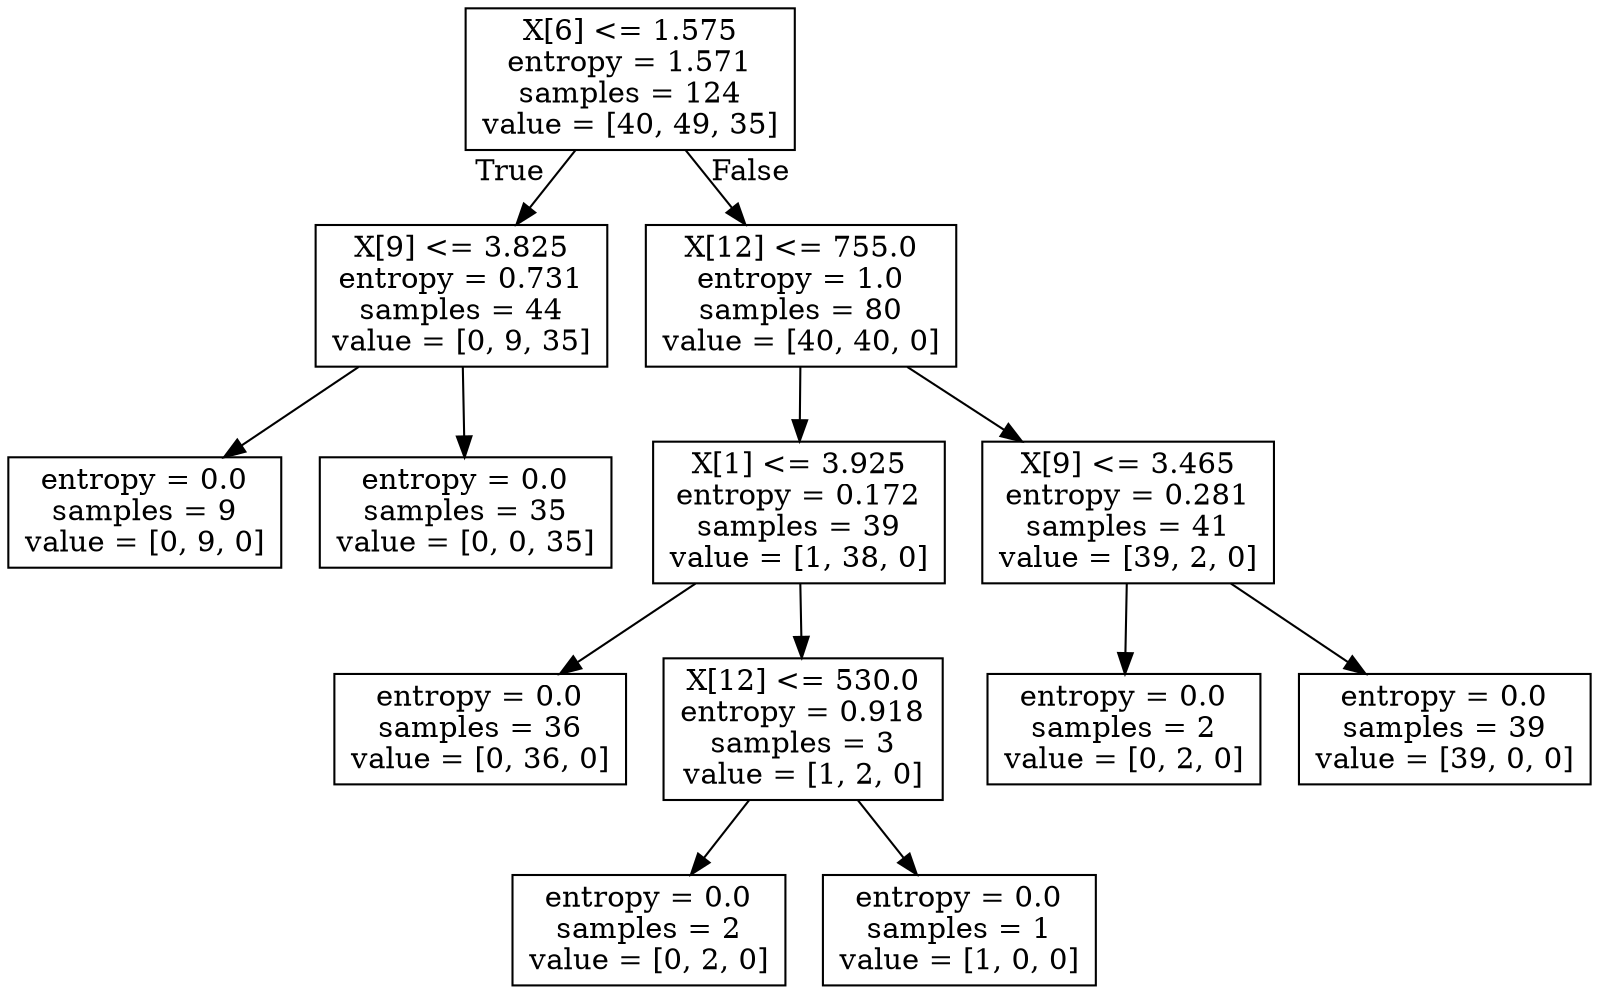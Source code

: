 digraph Tree {
node [shape=box] ;
0 [label="X[6] <= 1.575\nentropy = 1.571\nsamples = 124\nvalue = [40, 49, 35]"] ;
1 [label="X[9] <= 3.825\nentropy = 0.731\nsamples = 44\nvalue = [0, 9, 35]"] ;
0 -> 1 [labeldistance=2.5, labelangle=45, headlabel="True"] ;
2 [label="entropy = 0.0\nsamples = 9\nvalue = [0, 9, 0]"] ;
1 -> 2 ;
3 [label="entropy = 0.0\nsamples = 35\nvalue = [0, 0, 35]"] ;
1 -> 3 ;
4 [label="X[12] <= 755.0\nentropy = 1.0\nsamples = 80\nvalue = [40, 40, 0]"] ;
0 -> 4 [labeldistance=2.5, labelangle=-45, headlabel="False"] ;
5 [label="X[1] <= 3.925\nentropy = 0.172\nsamples = 39\nvalue = [1, 38, 0]"] ;
4 -> 5 ;
6 [label="entropy = 0.0\nsamples = 36\nvalue = [0, 36, 0]"] ;
5 -> 6 ;
7 [label="X[12] <= 530.0\nentropy = 0.918\nsamples = 3\nvalue = [1, 2, 0]"] ;
5 -> 7 ;
8 [label="entropy = 0.0\nsamples = 2\nvalue = [0, 2, 0]"] ;
7 -> 8 ;
9 [label="entropy = 0.0\nsamples = 1\nvalue = [1, 0, 0]"] ;
7 -> 9 ;
10 [label="X[9] <= 3.465\nentropy = 0.281\nsamples = 41\nvalue = [39, 2, 0]"] ;
4 -> 10 ;
11 [label="entropy = 0.0\nsamples = 2\nvalue = [0, 2, 0]"] ;
10 -> 11 ;
12 [label="entropy = 0.0\nsamples = 39\nvalue = [39, 0, 0]"] ;
10 -> 12 ;
}